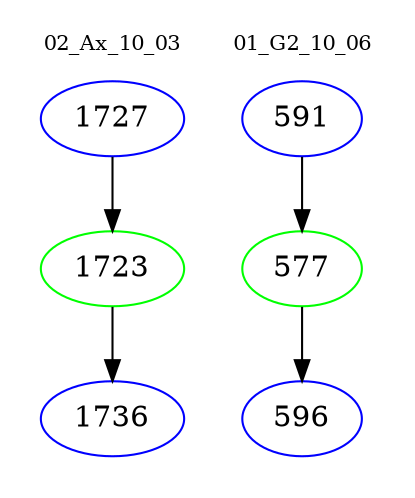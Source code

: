 digraph{
subgraph cluster_0 {
color = white
label = "02_Ax_10_03";
fontsize=10;
T0_1727 [label="1727", color="blue"]
T0_1727 -> T0_1723 [color="black"]
T0_1723 [label="1723", color="green"]
T0_1723 -> T0_1736 [color="black"]
T0_1736 [label="1736", color="blue"]
}
subgraph cluster_1 {
color = white
label = "01_G2_10_06";
fontsize=10;
T1_591 [label="591", color="blue"]
T1_591 -> T1_577 [color="black"]
T1_577 [label="577", color="green"]
T1_577 -> T1_596 [color="black"]
T1_596 [label="596", color="blue"]
}
}
